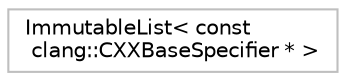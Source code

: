 digraph "Graphical Class Hierarchy"
{
 // LATEX_PDF_SIZE
  bgcolor="transparent";
  edge [fontname="Helvetica",fontsize="10",labelfontname="Helvetica",labelfontsize="10"];
  node [fontname="Helvetica",fontsize="10",shape=record];
  rankdir="LR";
  Node0 [label="ImmutableList\< const\l clang::CXXBaseSpecifier * \>",height=0.2,width=0.4,color="grey75",tooltip=" "];
}
